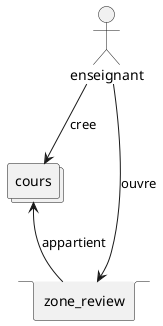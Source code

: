 @startuml

actor enseignant

collections cours

stack zone_review

enseignant --> cours : cree
enseignant --> zone_review : ouvre
cours <-- zone_review : appartient

@enduml